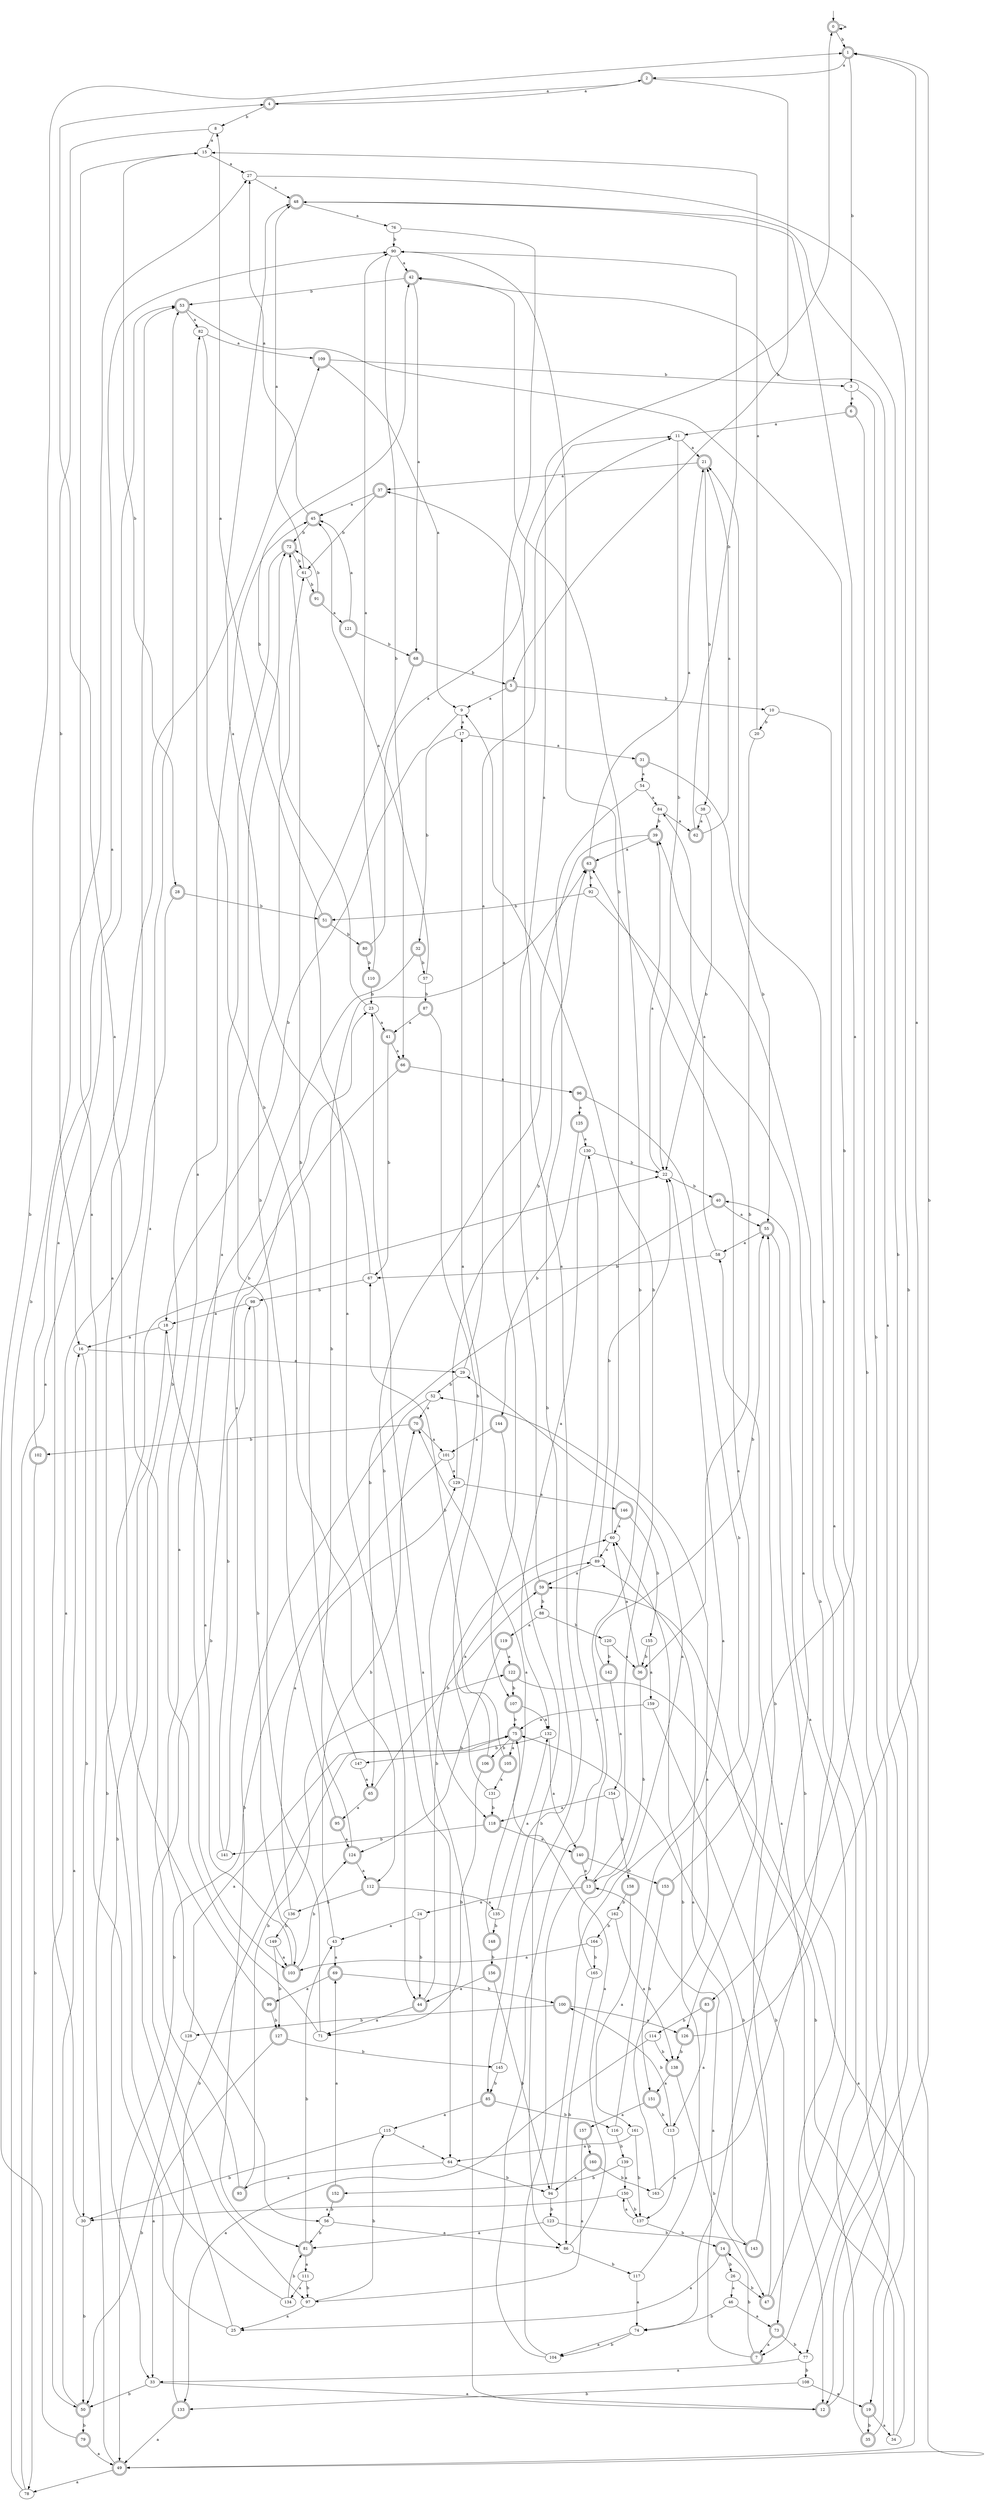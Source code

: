 digraph RandomDFA {
  __start0 [label="", shape=none];
  __start0 -> 0 [label=""];
  0 [shape=circle] [shape=doublecircle]
  0 -> 0 [label="a"]
  0 -> 1 [label="b"]
  1 [shape=doublecircle]
  1 -> 2 [label="a"]
  1 -> 3 [label="b"]
  2 [shape=doublecircle]
  2 -> 4 [label="a"]
  2 -> 5 [label="b"]
  3
  3 -> 6 [label="a"]
  3 -> 7 [label="b"]
  4 [shape=doublecircle]
  4 -> 2 [label="a"]
  4 -> 8 [label="b"]
  5 [shape=doublecircle]
  5 -> 9 [label="a"]
  5 -> 10 [label="b"]
  6 [shape=doublecircle]
  6 -> 11 [label="a"]
  6 -> 12 [label="b"]
  7 [shape=doublecircle]
  7 -> 13 [label="a"]
  7 -> 14 [label="b"]
  8
  8 -> 15 [label="a"]
  8 -> 16 [label="b"]
  9
  9 -> 17 [label="a"]
  9 -> 18 [label="b"]
  10
  10 -> 19 [label="a"]
  10 -> 20 [label="b"]
  11
  11 -> 21 [label="a"]
  11 -> 22 [label="b"]
  12 [shape=doublecircle]
  12 -> 23 [label="a"]
  12 -> 1 [label="b"]
  13 [shape=doublecircle]
  13 -> 24 [label="a"]
  13 -> 9 [label="b"]
  14 [shape=doublecircle]
  14 -> 25 [label="a"]
  14 -> 26 [label="b"]
  15
  15 -> 27 [label="a"]
  15 -> 28 [label="b"]
  16
  16 -> 29 [label="a"]
  16 -> 30 [label="b"]
  17
  17 -> 31 [label="a"]
  17 -> 32 [label="b"]
  18
  18 -> 16 [label="a"]
  18 -> 33 [label="b"]
  19 [shape=doublecircle]
  19 -> 34 [label="a"]
  19 -> 35 [label="b"]
  20
  20 -> 15 [label="a"]
  20 -> 36 [label="b"]
  21 [shape=doublecircle]
  21 -> 37 [label="a"]
  21 -> 38 [label="b"]
  22
  22 -> 39 [label="a"]
  22 -> 40 [label="b"]
  23
  23 -> 41 [label="a"]
  23 -> 42 [label="b"]
  24
  24 -> 43 [label="a"]
  24 -> 44 [label="b"]
  25
  25 -> 15 [label="a"]
  25 -> 45 [label="b"]
  26
  26 -> 46 [label="a"]
  26 -> 47 [label="b"]
  27
  27 -> 48 [label="a"]
  27 -> 49 [label="b"]
  28 [shape=doublecircle]
  28 -> 50 [label="a"]
  28 -> 51 [label="b"]
  29
  29 -> 11 [label="a"]
  29 -> 52 [label="b"]
  30
  30 -> 53 [label="a"]
  30 -> 50 [label="b"]
  31 [shape=doublecircle]
  31 -> 54 [label="a"]
  31 -> 55 [label="b"]
  32 [shape=doublecircle]
  32 -> 56 [label="a"]
  32 -> 57 [label="b"]
  33
  33 -> 12 [label="a"]
  33 -> 50 [label="b"]
  34
  34 -> 58 [label="a"]
  34 -> 59 [label="b"]
  35 [shape=doublecircle]
  35 -> 42 [label="a"]
  35 -> 39 [label="b"]
  36 [shape=doublecircle]
  36 -> 60 [label="a"]
  36 -> 13 [label="b"]
  37 [shape=doublecircle]
  37 -> 45 [label="a"]
  37 -> 61 [label="b"]
  38
  38 -> 62 [label="a"]
  38 -> 22 [label="b"]
  39 [shape=doublecircle]
  39 -> 63 [label="a"]
  39 -> 64 [label="b"]
  40 [shape=doublecircle]
  40 -> 55 [label="a"]
  40 -> 65 [label="b"]
  41 [shape=doublecircle]
  41 -> 66 [label="a"]
  41 -> 67 [label="b"]
  42 [shape=doublecircle]
  42 -> 68 [label="a"]
  42 -> 53 [label="b"]
  43
  43 -> 69 [label="a"]
  43 -> 70 [label="b"]
  44 [shape=doublecircle]
  44 -> 71 [label="a"]
  44 -> 60 [label="b"]
  45 [shape=doublecircle]
  45 -> 27 [label="a"]
  45 -> 72 [label="b"]
  46
  46 -> 73 [label="a"]
  46 -> 74 [label="b"]
  47 [shape=doublecircle]
  47 -> 40 [label="a"]
  47 -> 75 [label="b"]
  48 [shape=doublecircle]
  48 -> 76 [label="a"]
  48 -> 77 [label="b"]
  49 [shape=doublecircle]
  49 -> 78 [label="a"]
  49 -> 22 [label="b"]
  50 [shape=doublecircle]
  50 -> 16 [label="a"]
  50 -> 79 [label="b"]
  51 [shape=doublecircle]
  51 -> 8 [label="a"]
  51 -> 80 [label="b"]
  52
  52 -> 70 [label="a"]
  52 -> 81 [label="b"]
  53 [shape=doublecircle]
  53 -> 82 [label="a"]
  53 -> 83 [label="b"]
  54
  54 -> 84 [label="a"]
  54 -> 85 [label="b"]
  55 [shape=doublecircle]
  55 -> 58 [label="a"]
  55 -> 12 [label="b"]
  56
  56 -> 86 [label="a"]
  56 -> 81 [label="b"]
  57
  57 -> 45 [label="a"]
  57 -> 87 [label="b"]
  58
  58 -> 84 [label="a"]
  58 -> 67 [label="b"]
  59 [shape=doublecircle]
  59 -> 0 [label="a"]
  59 -> 88 [label="b"]
  60
  60 -> 89 [label="a"]
  60 -> 90 [label="b"]
  61
  61 -> 48 [label="a"]
  61 -> 91 [label="b"]
  62 [shape=doublecircle]
  62 -> 21 [label="a"]
  62 -> 90 [label="b"]
  63 [shape=doublecircle]
  63 -> 21 [label="a"]
  63 -> 92 [label="b"]
  64
  64 -> 93 [label="a"]
  64 -> 94 [label="b"]
  65 [shape=doublecircle]
  65 -> 95 [label="a"]
  65 -> 59 [label="b"]
  66 [shape=doublecircle]
  66 -> 96 [label="a"]
  66 -> 97 [label="b"]
  67
  67 -> 48 [label="a"]
  67 -> 98 [label="b"]
  68 [shape=doublecircle]
  68 -> 44 [label="a"]
  68 -> 5 [label="b"]
  69 [shape=doublecircle]
  69 -> 99 [label="a"]
  69 -> 100 [label="b"]
  70 [shape=doublecircle]
  70 -> 101 [label="a"]
  70 -> 102 [label="b"]
  71
  71 -> 82 [label="a"]
  71 -> 72 [label="b"]
  72 [shape=doublecircle]
  72 -> 103 [label="a"]
  72 -> 61 [label="b"]
  73 [shape=doublecircle]
  73 -> 7 [label="a"]
  73 -> 77 [label="b"]
  74
  74 -> 104 [label="a"]
  74 -> 104 [label="b"]
  75 [shape=doublecircle]
  75 -> 105 [label="a"]
  75 -> 106 [label="b"]
  76
  76 -> 107 [label="a"]
  76 -> 90 [label="b"]
  77
  77 -> 33 [label="a"]
  77 -> 108 [label="b"]
  78
  78 -> 109 [label="a"]
  78 -> 27 [label="b"]
  79 [shape=doublecircle]
  79 -> 49 [label="a"]
  79 -> 1 [label="b"]
  80 [shape=doublecircle]
  80 -> 11 [label="a"]
  80 -> 110 [label="b"]
  81 [shape=doublecircle]
  81 -> 111 [label="a"]
  81 -> 43 [label="b"]
  82
  82 -> 109 [label="a"]
  82 -> 112 [label="b"]
  83 [shape=doublecircle]
  83 -> 113 [label="a"]
  83 -> 114 [label="b"]
  84
  84 -> 62 [label="a"]
  84 -> 39 [label="b"]
  85 [shape=doublecircle]
  85 -> 115 [label="a"]
  85 -> 116 [label="b"]
  86
  86 -> 75 [label="a"]
  86 -> 117 [label="b"]
  87 [shape=doublecircle]
  87 -> 41 [label="a"]
  87 -> 118 [label="b"]
  88
  88 -> 119 [label="a"]
  88 -> 120 [label="b"]
  89
  89 -> 59 [label="a"]
  89 -> 22 [label="b"]
  90
  90 -> 42 [label="a"]
  90 -> 66 [label="b"]
  91 [shape=doublecircle]
  91 -> 121 [label="a"]
  91 -> 72 [label="b"]
  92
  92 -> 74 [label="a"]
  92 -> 51 [label="b"]
  93 [shape=doublecircle]
  93 -> 53 [label="a"]
  93 -> 122 [label="b"]
  94
  94 -> 22 [label="a"]
  94 -> 123 [label="b"]
  95 [shape=doublecircle]
  95 -> 124 [label="a"]
  95 -> 61 [label="b"]
  96 [shape=doublecircle]
  96 -> 125 [label="a"]
  96 -> 126 [label="b"]
  97
  97 -> 25 [label="a"]
  97 -> 115 [label="b"]
  98
  98 -> 18 [label="a"]
  98 -> 103 [label="b"]
  99 [shape=doublecircle]
  99 -> 4 [label="a"]
  99 -> 127 [label="b"]
  100 [shape=doublecircle]
  100 -> 126 [label="a"]
  100 -> 128 [label="b"]
  101
  101 -> 129 [label="a"]
  101 -> 49 [label="b"]
  102 [shape=doublecircle]
  102 -> 90 [label="a"]
  102 -> 78 [label="b"]
  103 [shape=doublecircle]
  103 -> 18 [label="a"]
  103 -> 124 [label="b"]
  104
  104 -> 130 [label="a"]
  104 -> 42 [label="b"]
  105 [shape=doublecircle]
  105 -> 131 [label="a"]
  105 -> 67 [label="b"]
  106 [shape=doublecircle]
  106 -> 89 [label="a"]
  106 -> 71 [label="b"]
  107 [shape=doublecircle]
  107 -> 132 [label="a"]
  107 -> 75 [label="b"]
  108
  108 -> 19 [label="a"]
  108 -> 133 [label="b"]
  109 [shape=doublecircle]
  109 -> 9 [label="a"]
  109 -> 3 [label="b"]
  110 [shape=doublecircle]
  110 -> 90 [label="a"]
  110 -> 23 [label="b"]
  111
  111 -> 134 [label="a"]
  111 -> 97 [label="b"]
  112 [shape=doublecircle]
  112 -> 135 [label="a"]
  112 -> 136 [label="b"]
  113
  113 -> 137 [label="a"]
  113 -> 100 [label="b"]
  114
  114 -> 133 [label="a"]
  114 -> 138 [label="b"]
  115
  115 -> 64 [label="a"]
  115 -> 30 [label="b"]
  116
  116 -> 63 [label="a"]
  116 -> 139 [label="b"]
  117
  117 -> 74 [label="a"]
  117 -> 60 [label="b"]
  118 [shape=doublecircle]
  118 -> 140 [label="a"]
  118 -> 141 [label="b"]
  119 [shape=doublecircle]
  119 -> 122 [label="a"]
  119 -> 124 [label="b"]
  120
  120 -> 36 [label="a"]
  120 -> 142 [label="b"]
  121 [shape=doublecircle]
  121 -> 45 [label="a"]
  121 -> 68 [label="b"]
  122 [shape=doublecircle]
  122 -> 49 [label="a"]
  122 -> 107 [label="b"]
  123
  123 -> 81 [label="a"]
  123 -> 143 [label="b"]
  124 [shape=doublecircle]
  124 -> 112 [label="a"]
  124 -> 63 [label="b"]
  125 [shape=doublecircle]
  125 -> 130 [label="a"]
  125 -> 144 [label="b"]
  126 [shape=doublecircle]
  126 -> 1 [label="a"]
  126 -> 138 [label="b"]
  127 [shape=doublecircle]
  127 -> 33 [label="a"]
  127 -> 145 [label="b"]
  128
  128 -> 75 [label="a"]
  128 -> 50 [label="b"]
  129
  129 -> 146 [label="a"]
  129 -> 63 [label="b"]
  130
  130 -> 132 [label="a"]
  130 -> 22 [label="b"]
  131
  131 -> 17 [label="a"]
  131 -> 118 [label="b"]
  132
  132 -> 140 [label="a"]
  132 -> 147 [label="b"]
  133 [shape=doublecircle]
  133 -> 49 [label="a"]
  133 -> 75 [label="b"]
  134
  134 -> 53 [label="a"]
  134 -> 81 [label="b"]
  135
  135 -> 132 [label="a"]
  135 -> 148 [label="b"]
  136
  136 -> 129 [label="a"]
  136 -> 149 [label="b"]
  137
  137 -> 150 [label="a"]
  137 -> 14 [label="b"]
  138 [shape=doublecircle]
  138 -> 151 [label="a"]
  138 -> 47 [label="b"]
  139
  139 -> 150 [label="a"]
  139 -> 152 [label="b"]
  140 [shape=doublecircle]
  140 -> 13 [label="a"]
  140 -> 153 [label="b"]
  141
  141 -> 23 [label="a"]
  141 -> 98 [label="b"]
  142 [shape=doublecircle]
  142 -> 154 [label="a"]
  142 -> 55 [label="b"]
  143 [shape=doublecircle]
  143 -> 89 [label="a"]
  143 -> 55 [label="b"]
  144 [shape=doublecircle]
  144 -> 101 [label="a"]
  144 -> 86 [label="b"]
  145
  145 -> 37 [label="a"]
  145 -> 85 [label="b"]
  146 [shape=doublecircle]
  146 -> 60 [label="a"]
  146 -> 155 [label="b"]
  147
  147 -> 65 [label="a"]
  147 -> 72 [label="b"]
  148 [shape=doublecircle]
  148 -> 70 [label="a"]
  148 -> 156 [label="b"]
  149
  149 -> 103 [label="a"]
  149 -> 127 [label="b"]
  150
  150 -> 30 [label="a"]
  150 -> 137 [label="b"]
  151 [shape=doublecircle]
  151 -> 157 [label="a"]
  151 -> 113 [label="b"]
  152 [shape=doublecircle]
  152 -> 69 [label="a"]
  152 -> 56 [label="b"]
  153 [shape=doublecircle]
  153 -> 48 [label="a"]
  153 -> 151 [label="b"]
  154
  154 -> 118 [label="a"]
  154 -> 158 [label="b"]
  155
  155 -> 159 [label="a"]
  155 -> 36 [label="b"]
  156 [shape=doublecircle]
  156 -> 44 [label="a"]
  156 -> 94 [label="b"]
  157 [shape=doublecircle]
  157 -> 97 [label="a"]
  157 -> 160 [label="b"]
  158 [shape=doublecircle]
  158 -> 161 [label="a"]
  158 -> 162 [label="b"]
  159
  159 -> 75 [label="a"]
  159 -> 73 [label="b"]
  160 [shape=doublecircle]
  160 -> 94 [label="a"]
  160 -> 163 [label="b"]
  161
  161 -> 64 [label="a"]
  161 -> 137 [label="b"]
  162
  162 -> 138 [label="a"]
  162 -> 164 [label="b"]
  163
  163 -> 52 [label="a"]
  163 -> 21 [label="b"]
  164
  164 -> 103 [label="a"]
  164 -> 165 [label="b"]
  165
  165 -> 29 [label="a"]
  165 -> 86 [label="b"]
}
